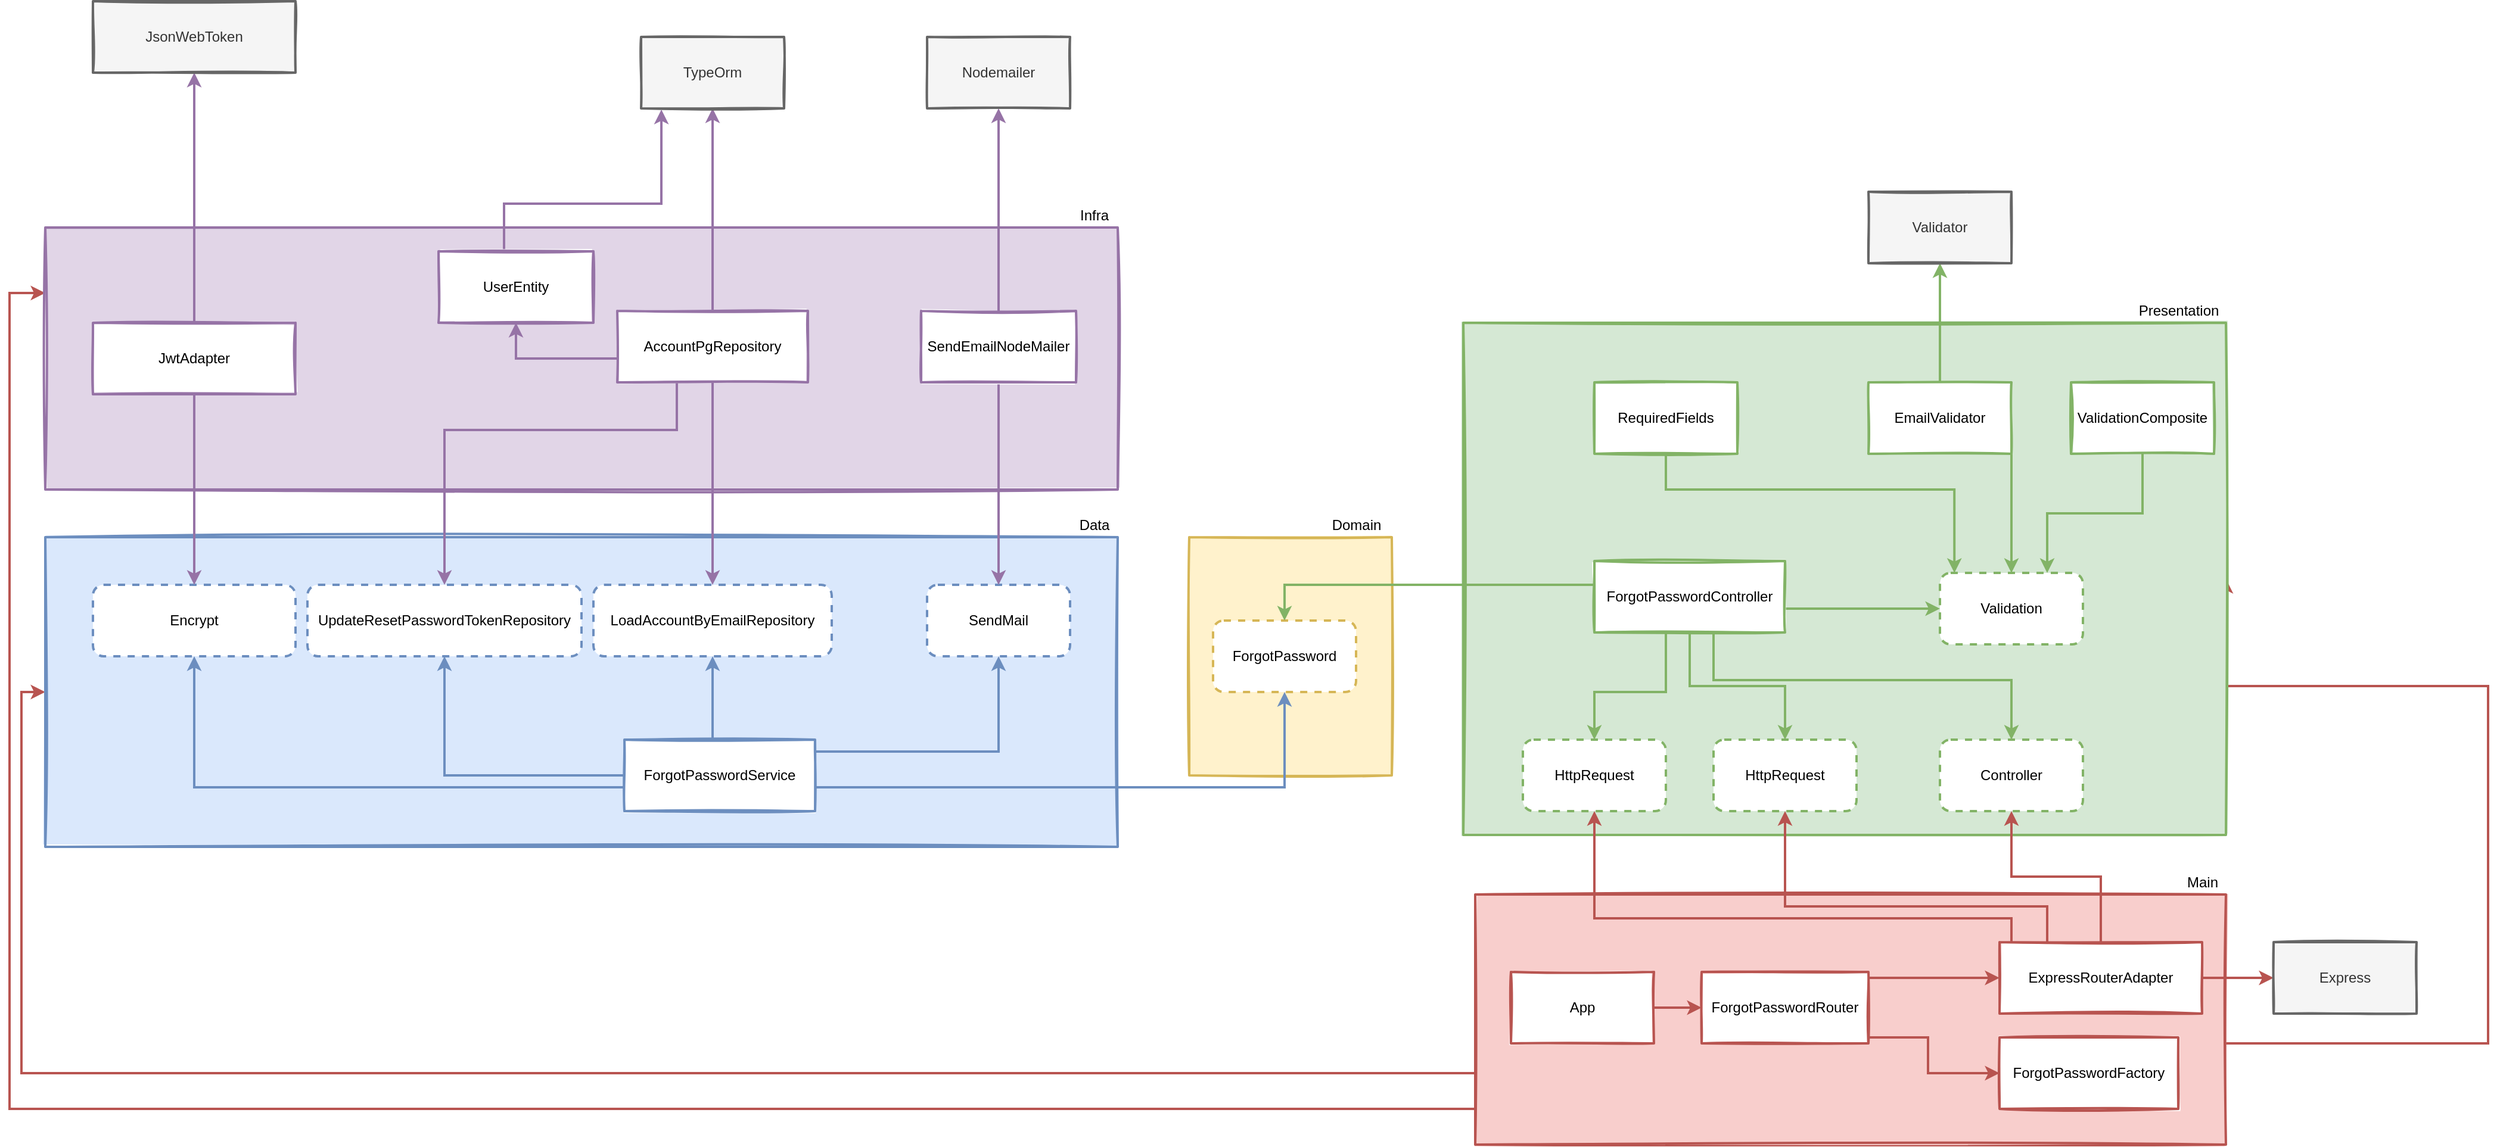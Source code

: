 <mxfile version="12.2.4" pages="1"><diagram id="0gVaaJ1LsQKX9ywpsDqI" name="Page-1"><mxGraphModel dx="2038" dy="1564" grid="1" gridSize="10" guides="1" tooltips="1" connect="1" arrows="1" fold="1" page="1" pageScale="1" pageWidth="827" pageHeight="1169" math="0" shadow="0"><root><mxCell id="0"/><mxCell id="1" parent="0"/><mxCell id="133" style="edgeStyle=orthogonalEdgeStyle;rounded=0;orthogonalLoop=1;jettySize=auto;html=1;entryX=1;entryY=0.5;entryDx=0;entryDy=0;strokeWidth=2;fillColor=#f8cecc;strokeColor=#b85450;" parent="1" source="137" target="148" edge="1"><mxGeometry relative="1" as="geometry"><Array as="points"><mxPoint x="1070" y="805"/><mxPoint x="1070" y="505"/></Array></mxGeometry></mxCell><mxCell id="135" style="edgeStyle=orthogonalEdgeStyle;rounded=0;orthogonalLoop=1;jettySize=auto;html=1;entryX=0;entryY=0.5;entryDx=0;entryDy=0;strokeWidth=2;fillColor=#f8cecc;strokeColor=#b85450;" parent="1" source="137" target="165" edge="1"><mxGeometry relative="1" as="geometry"><Array as="points"><mxPoint x="-1000" y="830"/><mxPoint x="-1000" y="510"/></Array></mxGeometry></mxCell><mxCell id="136" style="edgeStyle=orthogonalEdgeStyle;rounded=0;orthogonalLoop=1;jettySize=auto;html=1;entryX=0;entryY=0.25;entryDx=0;entryDy=0;strokeWidth=2;fillColor=#f8cecc;strokeColor=#b85450;" parent="1" source="137" target="175" edge="1"><mxGeometry relative="1" as="geometry"><Array as="points"><mxPoint x="-1010" y="860"/><mxPoint x="-1010" y="175"/></Array></mxGeometry></mxCell><mxCell id="137" value="" style="rounded=0;whiteSpace=wrap;html=1;fillColor=#f8cecc;strokeColor=#b85450;strokeWidth=2;sketch=1;fillStyle=solid;shadow=0;" parent="1" vertex="1"><mxGeometry x="220" y="680" width="630" height="210" as="geometry"/></mxCell><mxCell id="138" value="" style="edgeStyle=orthogonalEdgeStyle;rounded=0;orthogonalLoop=1;jettySize=auto;html=1;strokeWidth=2;fillColor=#f8cecc;strokeColor=#b85450;" parent="1" source="139" target="142" edge="1"><mxGeometry relative="1" as="geometry"/></mxCell><mxCell id="139" value="App" style="rounded=0;whiteSpace=wrap;html=1;sketch=1;strokeWidth=2;strokeColor=#b85450;fillColor=#FFFFFF;" parent="1" vertex="1"><mxGeometry x="250" y="745" width="120" height="60" as="geometry"/></mxCell><mxCell id="140" value="" style="edgeStyle=orthogonalEdgeStyle;rounded=0;orthogonalLoop=1;jettySize=auto;html=1;strokeWidth=2;fillColor=#f8cecc;strokeColor=#b85450;" parent="1" source="142" target="145" edge="1"><mxGeometry relative="1" as="geometry"><Array as="points"><mxPoint x="630" y="750"/><mxPoint x="630" y="750"/></Array></mxGeometry></mxCell><mxCell id="141" style="edgeStyle=orthogonalEdgeStyle;rounded=0;orthogonalLoop=1;jettySize=auto;html=1;entryX=0;entryY=0.5;entryDx=0;entryDy=0;strokeWidth=2;fillColor=#f8cecc;strokeColor=#b85450;" parent="1" source="142" target="146" edge="1"><mxGeometry relative="1" as="geometry"><Array as="points"><mxPoint x="600" y="800"/><mxPoint x="600" y="830"/></Array></mxGeometry></mxCell><mxCell id="142" value="ForgotPasswordRouter" style="rounded=0;whiteSpace=wrap;html=1;sketch=1;strokeWidth=2;strokeColor=#b85450;fillColor=#FFFFFF;shadow=0;glass=0;" parent="1" vertex="1"><mxGeometry x="410" y="745" width="140" height="60" as="geometry"/></mxCell><mxCell id="144" style="edgeStyle=orthogonalEdgeStyle;rounded=0;orthogonalLoop=1;jettySize=auto;html=1;entryX=0;entryY=0.5;entryDx=0;entryDy=0;strokeWidth=2;fillColor=#f8cecc;strokeColor=#b85450;" parent="1" source="145" target="159" edge="1"><mxGeometry relative="1" as="geometry"/></mxCell><mxCell id="145" value="ExpressRouterAdapter" style="rounded=0;whiteSpace=wrap;html=1;sketch=1;strokeWidth=2;strokeColor=#b85450;fillColor=#FFFFFF;shadow=0;glass=0;" parent="1" vertex="1"><mxGeometry x="660" y="720" width="170" height="60" as="geometry"/></mxCell><mxCell id="146" value="ForgotPasswordFactory" style="rounded=0;whiteSpace=wrap;html=1;shadow=0;glass=0;sketch=1;strokeWidth=2;strokeColor=#b85450;fillColor=#FFFFFF;" parent="1" vertex="1"><mxGeometry x="660" y="800" width="150" height="60" as="geometry"/></mxCell><mxCell id="147" value="Main" style="text;html=1;align=center;verticalAlign=middle;resizable=0;points=[];autosize=1;" parent="1" vertex="1"><mxGeometry x="810" y="660" width="40" height="20" as="geometry"/></mxCell><mxCell id="148" value="" style="rounded=0;whiteSpace=wrap;html=1;shadow=0;glass=0;sketch=1;strokeWidth=2;fillColor=#d5e8d4;strokeColor=#82b366;fillStyle=solid;" parent="1" vertex="1"><mxGeometry x="210" y="200" width="640" height="430" as="geometry"/></mxCell><mxCell id="149" value="" style="edgeStyle=orthogonalEdgeStyle;rounded=0;orthogonalLoop=1;jettySize=auto;html=1;strokeWidth=2;fillColor=#d5e8d4;strokeColor=#82b366;" parent="1" source="153" target="154" edge="1"><mxGeometry relative="1" as="geometry"><Array as="points"><mxPoint x="380" y="510"/><mxPoint x="320" y="510"/></Array></mxGeometry></mxCell><mxCell id="150" style="edgeStyle=orthogonalEdgeStyle;rounded=0;orthogonalLoop=1;jettySize=auto;html=1;entryX=0.5;entryY=0;entryDx=0;entryDy=0;strokeWidth=2;fillColor=#d5e8d4;strokeColor=#82b366;" parent="1" source="153" target="155" edge="1"><mxGeometry relative="1" as="geometry"/></mxCell><mxCell id="151" style="edgeStyle=orthogonalEdgeStyle;rounded=0;orthogonalLoop=1;jettySize=auto;html=1;strokeWidth=2;fillColor=#d5e8d4;strokeColor=#82b366;" parent="1" source="153" target="156" edge="1"><mxGeometry relative="1" as="geometry"><Array as="points"><mxPoint x="420" y="500"/><mxPoint x="670" y="500"/></Array></mxGeometry></mxCell><mxCell id="152" style="edgeStyle=orthogonalEdgeStyle;rounded=0;orthogonalLoop=1;jettySize=auto;html=1;strokeWidth=2;fillColor=#d5e8d4;strokeColor=#82b366;" parent="1" source="153" target="187" edge="1"><mxGeometry relative="1" as="geometry"><Array as="points"><mxPoint x="510" y="440"/><mxPoint x="510" y="440"/></Array></mxGeometry></mxCell><mxCell id="153" value="ForgotPasswordController" style="rounded=0;whiteSpace=wrap;html=1;shadow=0;glass=0;sketch=1;strokeWidth=2;strokeColor=#82b366;fillColor=#FFFFFF;" parent="1" vertex="1"><mxGeometry x="320" y="400" width="160" height="60" as="geometry"/></mxCell><mxCell id="154" value="HttpRequest" style="rounded=1;whiteSpace=wrap;html=1;shadow=0;glass=0;sketch=0;strokeWidth=2;strokeColor=#82b366;fillColor=#FFFFFF;dashed=1;" parent="1" vertex="1"><mxGeometry x="260" y="550" width="120" height="60" as="geometry"/></mxCell><mxCell id="155" value="HttpRequest" style="rounded=1;whiteSpace=wrap;html=1;shadow=0;glass=0;sketch=0;strokeWidth=2;strokeColor=#82b366;fillColor=#FFFFFF;dashed=1;" parent="1" vertex="1"><mxGeometry x="420" y="550" width="120" height="60" as="geometry"/></mxCell><mxCell id="156" value="Controller" style="rounded=1;whiteSpace=wrap;html=1;shadow=0;glass=0;sketch=0;strokeWidth=2;strokeColor=#82b366;fillColor=#FFFFFF;dashed=1;" parent="1" vertex="1"><mxGeometry x="610" y="550" width="120" height="60" as="geometry"/></mxCell><mxCell id="157" style="edgeStyle=orthogonalEdgeStyle;rounded=0;orthogonalLoop=1;jettySize=auto;html=1;strokeWidth=2;fillColor=#f8cecc;strokeColor=#b85450;" parent="1" source="145" target="155" edge="1"><mxGeometry relative="1" as="geometry"><Array as="points"><mxPoint x="700" y="690"/><mxPoint x="480" y="690"/></Array></mxGeometry></mxCell><mxCell id="158" style="edgeStyle=orthogonalEdgeStyle;rounded=0;orthogonalLoop=1;jettySize=auto;html=1;strokeWidth=2;fillColor=#f8cecc;strokeColor=#b85450;" parent="1" source="145" target="156" edge="1"><mxGeometry relative="1" as="geometry"/></mxCell><mxCell id="159" value="Express" style="rounded=0;whiteSpace=wrap;html=1;sketch=1;strokeWidth=2;strokeColor=#666666;fillColor=#f5f5f5;shadow=0;glass=0;fontColor=#333333;fillStyle=solid;" parent="1" vertex="1"><mxGeometry x="890" y="720" width="120" height="60" as="geometry"/></mxCell><mxCell id="160" value="" style="rounded=0;whiteSpace=wrap;html=1;shadow=0;glass=0;sketch=1;strokeWidth=2;fillColor=#fff2cc;strokeColor=#d6b656;fillStyle=solid;" parent="1" vertex="1"><mxGeometry x="-20" y="380" width="170" height="200" as="geometry"/></mxCell><mxCell id="161" value="ForgotPassword" style="rounded=1;whiteSpace=wrap;html=1;shadow=0;glass=0;sketch=0;strokeWidth=2;strokeColor=#d6b656;fillColor=#FFFFFF;dashed=1;" parent="1" vertex="1"><mxGeometry y="450" width="120" height="60" as="geometry"/></mxCell><mxCell id="162" style="edgeStyle=orthogonalEdgeStyle;rounded=0;orthogonalLoop=1;jettySize=auto;html=1;entryX=0.5;entryY=0;entryDx=0;entryDy=0;strokeWidth=2;fillColor=#d5e8d4;strokeColor=#82b366;" parent="1" source="153" target="161" edge="1"><mxGeometry relative="1" as="geometry"><Array as="points"><mxPoint x="60" y="420"/></Array></mxGeometry></mxCell><mxCell id="163" value="Domain" style="text;html=1;align=center;verticalAlign=middle;resizable=0;points=[];autosize=1;" parent="1" vertex="1"><mxGeometry x="90" y="360" width="60" height="20" as="geometry"/></mxCell><mxCell id="164" value="Presentation" style="text;html=1;align=center;verticalAlign=middle;resizable=0;points=[];autosize=1;" parent="1" vertex="1"><mxGeometry x="770" y="180" width="80" height="20" as="geometry"/></mxCell><mxCell id="165" value="" style="rounded=0;whiteSpace=wrap;html=1;shadow=0;glass=0;sketch=1;strokeWidth=2;fillColor=#dae8fc;strokeColor=#6c8ebf;fillStyle=solid;" parent="1" vertex="1"><mxGeometry x="-980" y="380" width="900" height="260" as="geometry"/></mxCell><mxCell id="166" style="edgeStyle=orthogonalEdgeStyle;rounded=0;orthogonalLoop=1;jettySize=auto;html=1;strokeWidth=2;fillColor=#dae8fc;strokeColor=#6c8ebf;" parent="1" source="170" target="161" edge="1"><mxGeometry relative="1" as="geometry"><Array as="points"><mxPoint x="60" y="590"/></Array></mxGeometry></mxCell><mxCell id="167" style="edgeStyle=orthogonalEdgeStyle;rounded=0;orthogonalLoop=1;jettySize=auto;html=1;strokeWidth=2;fillColor=#dae8fc;strokeColor=#6c8ebf;" parent="1" source="170" target="172" edge="1"><mxGeometry relative="1" as="geometry"><Array as="points"><mxPoint x="-420" y="520"/><mxPoint x="-420" y="520"/></Array></mxGeometry></mxCell><mxCell id="168" style="edgeStyle=orthogonalEdgeStyle;rounded=0;orthogonalLoop=1;jettySize=auto;html=1;strokeWidth=2;fillColor=#dae8fc;strokeColor=#6c8ebf;" parent="1" source="170" target="171" edge="1"><mxGeometry relative="1" as="geometry"><Array as="points"><mxPoint x="-180" y="560"/></Array></mxGeometry></mxCell><mxCell id="199" style="edgeStyle=orthogonalEdgeStyle;rounded=0;orthogonalLoop=1;jettySize=auto;html=1;entryX=0.5;entryY=1;entryDx=0;entryDy=0;fillColor=#dae8fc;strokeColor=#6c8ebf;strokeWidth=2;" edge="1" parent="1" source="170" target="198"><mxGeometry relative="1" as="geometry"><Array as="points"><mxPoint x="-855" y="590"/></Array></mxGeometry></mxCell><mxCell id="205" style="edgeStyle=orthogonalEdgeStyle;rounded=0;orthogonalLoop=1;jettySize=auto;html=1;strokeWidth=2;fillColor=#dae8fc;strokeColor=#6c8ebf;" edge="1" parent="1" source="170" target="204"><mxGeometry relative="1" as="geometry"/></mxCell><mxCell id="170" value="ForgotPasswordService" style="rounded=0;whiteSpace=wrap;html=1;shadow=0;glass=0;sketch=1;strokeWidth=2;strokeColor=#6c8ebf;fillColor=#FFFFFF;" parent="1" vertex="1"><mxGeometry x="-494" y="550" width="160" height="60" as="geometry"/></mxCell><mxCell id="171" value="SendMail" style="rounded=1;whiteSpace=wrap;html=1;shadow=0;glass=0;sketch=0;strokeWidth=2;strokeColor=#6c8ebf;fillColor=#FFFFFF;dashed=1;" parent="1" vertex="1"><mxGeometry x="-240" y="420" width="120" height="60" as="geometry"/></mxCell><mxCell id="172" value="LoadAccountByEmailRepository" style="rounded=1;whiteSpace=wrap;html=1;shadow=0;glass=0;sketch=0;strokeWidth=2;strokeColor=#6c8ebf;fillColor=#FFFFFF;dashed=1;" parent="1" vertex="1"><mxGeometry x="-520" y="420" width="200" height="60" as="geometry"/></mxCell><mxCell id="174" value="Data" style="text;html=1;align=center;verticalAlign=middle;resizable=0;points=[];autosize=1;" parent="1" vertex="1"><mxGeometry x="-120" y="360" width="40" height="20" as="geometry"/></mxCell><mxCell id="175" value="" style="rounded=0;whiteSpace=wrap;html=1;shadow=0;glass=0;sketch=1;strokeWidth=2;fillColor=#e1d5e7;strokeColor=#9673a6;fillStyle=solid;" parent="1" vertex="1"><mxGeometry x="-980" y="120" width="900" height="220" as="geometry"/></mxCell><mxCell id="176" style="edgeStyle=orthogonalEdgeStyle;rounded=0;orthogonalLoop=1;jettySize=auto;html=1;strokeWidth=2;fillColor=#e1d5e7;strokeColor=#9673a6;" parent="1" source="178" target="171" edge="1"><mxGeometry relative="1" as="geometry"/></mxCell><mxCell id="177" style="edgeStyle=orthogonalEdgeStyle;rounded=0;orthogonalLoop=1;jettySize=auto;html=1;entryX=0.5;entryY=1;entryDx=0;entryDy=0;strokeWidth=2;fillColor=#e1d5e7;strokeColor=#9673a6;" parent="1" source="178" target="184" edge="1"><mxGeometry relative="1" as="geometry"/></mxCell><mxCell id="178" value="SendEmailNodeMailer" style="rounded=0;whiteSpace=wrap;html=1;shadow=0;glass=0;sketch=1;strokeWidth=2;strokeColor=#9673a6;fillColor=#FFFFFF;" parent="1" vertex="1"><mxGeometry x="-245" y="190" width="130" height="60" as="geometry"/></mxCell><mxCell id="179" style="edgeStyle=orthogonalEdgeStyle;rounded=0;orthogonalLoop=1;jettySize=auto;html=1;strokeWidth=2;fillColor=#e1d5e7;strokeColor=#9673a6;" parent="1" source="183" target="172" edge="1"><mxGeometry relative="1" as="geometry"><Array as="points"><mxPoint x="-420" y="310"/><mxPoint x="-420" y="310"/></Array></mxGeometry></mxCell><mxCell id="181" style="edgeStyle=orthogonalEdgeStyle;rounded=0;orthogonalLoop=1;jettySize=auto;html=1;entryX=0.5;entryY=1;entryDx=0;entryDy=0;strokeWidth=2;fillColor=#e1d5e7;strokeColor=#9673a6;" parent="1" source="183" target="185" edge="1"><mxGeometry relative="1" as="geometry"><Array as="points"><mxPoint x="-420" y="40"/><mxPoint x="-420" y="40"/></Array></mxGeometry></mxCell><mxCell id="182" style="edgeStyle=orthogonalEdgeStyle;rounded=0;orthogonalLoop=1;jettySize=auto;html=1;strokeWidth=2;fillColor=#e1d5e7;strokeColor=#9673a6;entryX=0.5;entryY=1;entryDx=0;entryDy=0;" parent="1" source="183" target="197" edge="1"><mxGeometry relative="1" as="geometry"><Array as="points"><mxPoint x="-585" y="230"/></Array></mxGeometry></mxCell><mxCell id="206" style="edgeStyle=orthogonalEdgeStyle;rounded=0;orthogonalLoop=1;jettySize=auto;html=1;strokeWidth=2;fillColor=#e1d5e7;strokeColor=#9673a6;" edge="1" parent="1" source="183" target="204"><mxGeometry relative="1" as="geometry"><Array as="points"><mxPoint x="-450" y="290"/><mxPoint x="-645" y="290"/></Array></mxGeometry></mxCell><mxCell id="183" value="AccountPgRepository" style="rounded=0;whiteSpace=wrap;html=1;shadow=0;glass=0;sketch=1;strokeWidth=2;strokeColor=#9673a6;fillColor=#FFFFFF;" parent="1" vertex="1"><mxGeometry x="-500" y="190" width="160" height="60" as="geometry"/></mxCell><mxCell id="184" value="Nodemailer" style="rounded=0;whiteSpace=wrap;html=1;shadow=0;glass=0;sketch=1;strokeWidth=2;fillColor=#f5f5f5;strokeColor=#666666;fontColor=#333333;fillStyle=solid;" parent="1" vertex="1"><mxGeometry x="-240" y="-40" width="120" height="60" as="geometry"/></mxCell><mxCell id="185" value="TypeOrm" style="rounded=0;whiteSpace=wrap;html=1;shadow=0;glass=0;sketch=1;strokeWidth=2;fillColor=#f5f5f5;strokeColor=#666666;fontColor=#333333;fillStyle=solid;" parent="1" vertex="1"><mxGeometry x="-480" y="-40" width="120" height="60" as="geometry"/></mxCell><mxCell id="186" value="Infra" style="text;html=1;align=center;verticalAlign=middle;resizable=0;points=[];autosize=1;" parent="1" vertex="1"><mxGeometry x="-120" y="100" width="40" height="20" as="geometry"/></mxCell><mxCell id="187" value="Validation" style="rounded=1;whiteSpace=wrap;html=1;shadow=0;glass=0;sketch=0;strokeWidth=2;strokeColor=#82b366;fillColor=#FFFFFF;dashed=1;" parent="1" vertex="1"><mxGeometry x="610" y="410" width="120" height="60" as="geometry"/></mxCell><mxCell id="188" style="edgeStyle=orthogonalEdgeStyle;rounded=0;orthogonalLoop=1;jettySize=auto;html=1;entryX=0.101;entryY=-0.001;entryDx=0;entryDy=0;entryPerimeter=0;fillColor=#d5e8d4;strokeColor=#82b366;strokeWidth=2;" parent="1" source="189" target="187" edge="1"><mxGeometry relative="1" as="geometry"><Array as="points"><mxPoint x="380" y="340"/><mxPoint x="622" y="340"/></Array></mxGeometry></mxCell><mxCell id="189" value="RequiredFields" style="rounded=0;whiteSpace=wrap;html=1;shadow=0;glass=0;sketch=1;strokeWidth=2;strokeColor=#82b366;fillColor=#FFFFFF;" parent="1" vertex="1"><mxGeometry x="320" y="250" width="120" height="60" as="geometry"/></mxCell><mxCell id="190" style="edgeStyle=orthogonalEdgeStyle;rounded=0;orthogonalLoop=1;jettySize=auto;html=1;entryX=0.75;entryY=0;entryDx=0;entryDy=0;strokeWidth=2;fillColor=#d5e8d4;strokeColor=#82b366;" parent="1" source="191" target="187" edge="1"><mxGeometry relative="1" as="geometry"/></mxCell><mxCell id="191" value="ValidationComposite" style="rounded=0;whiteSpace=wrap;html=1;shadow=0;glass=0;sketch=1;strokeWidth=2;strokeColor=#82b366;fillColor=#FFFFFF;" parent="1" vertex="1"><mxGeometry x="720" y="250" width="120" height="60" as="geometry"/></mxCell><mxCell id="192" style="edgeStyle=orthogonalEdgeStyle;rounded=0;orthogonalLoop=1;jettySize=auto;html=1;strokeWidth=2;fillColor=#d5e8d4;strokeColor=#82b366;" parent="1" source="194" target="195" edge="1"><mxGeometry relative="1" as="geometry"/></mxCell><mxCell id="193" style="edgeStyle=orthogonalEdgeStyle;rounded=0;orthogonalLoop=1;jettySize=auto;html=1;strokeWidth=2;fillColor=#d5e8d4;strokeColor=#82b366;" parent="1" source="194" target="187" edge="1"><mxGeometry relative="1" as="geometry"><Array as="points"><mxPoint x="670" y="340"/><mxPoint x="670" y="340"/></Array></mxGeometry></mxCell><mxCell id="194" value="EmailValidator" style="rounded=0;whiteSpace=wrap;html=1;shadow=0;glass=0;sketch=1;strokeWidth=2;strokeColor=#82b366;fillColor=#FFFFFF;" parent="1" vertex="1"><mxGeometry x="550" y="250" width="120" height="60" as="geometry"/></mxCell><mxCell id="195" value="Validator" style="rounded=0;whiteSpace=wrap;html=1;shadow=0;glass=0;sketch=1;strokeWidth=2;fillColor=#f5f5f5;strokeColor=#666666;fontColor=#333333;fillStyle=solid;" parent="1" vertex="1"><mxGeometry x="550" y="90" width="120" height="60" as="geometry"/></mxCell><mxCell id="196" style="edgeStyle=orthogonalEdgeStyle;rounded=0;orthogonalLoop=1;jettySize=auto;html=1;entryX=0.142;entryY=1.017;entryDx=0;entryDy=0;entryPerimeter=0;strokeWidth=2;fillColor=#e1d5e7;strokeColor=#9673a6;" parent="1" source="197" target="185" edge="1"><mxGeometry relative="1" as="geometry"><Array as="points"><mxPoint x="-595" y="100"/><mxPoint x="-463" y="100"/></Array></mxGeometry></mxCell><mxCell id="197" value="UserEntity" style="rounded=0;whiteSpace=wrap;html=1;shadow=0;glass=0;sketch=1;strokeWidth=2;strokeColor=#9673a6;fillColor=#FFFFFF;" parent="1" vertex="1"><mxGeometry x="-650" y="140" width="130" height="60" as="geometry"/></mxCell><mxCell id="143" style="edgeStyle=orthogonalEdgeStyle;rounded=0;orthogonalLoop=1;jettySize=auto;html=1;strokeWidth=2;fillColor=#f8cecc;strokeColor=#b85450;" parent="1" source="145" target="154" edge="1"><mxGeometry relative="1" as="geometry"><Array as="points"><mxPoint x="670" y="700"/><mxPoint x="320" y="700"/></Array></mxGeometry></mxCell><mxCell id="198" value="Encrypt" style="rounded=1;whiteSpace=wrap;html=1;sketch=0;strokeWidth=2;dashed=1;strokeColor=#6c8ebf;fillColor=#FFFFFF;" vertex="1" parent="1"><mxGeometry x="-940" y="420" width="170" height="60" as="geometry"/></mxCell><mxCell id="202" style="edgeStyle=orthogonalEdgeStyle;rounded=0;orthogonalLoop=1;jettySize=auto;html=1;strokeWidth=2;fillColor=#e1d5e7;strokeColor=#9673a6;" edge="1" parent="1" source="200" target="198"><mxGeometry relative="1" as="geometry"><Array as="points"><mxPoint x="-860" y="230"/><mxPoint x="-860" y="450"/></Array></mxGeometry></mxCell><mxCell id="203" style="edgeStyle=orthogonalEdgeStyle;rounded=0;orthogonalLoop=1;jettySize=auto;html=1;strokeWidth=2;fillColor=#e1d5e7;strokeColor=#9673a6;" edge="1" parent="1" source="200" target="201"><mxGeometry relative="1" as="geometry"><Array as="points"><mxPoint x="-855" y="230"/><mxPoint x="-855" y="-40"/></Array></mxGeometry></mxCell><mxCell id="200" value="JwtAdapter" style="rounded=0;whiteSpace=wrap;html=1;sketch=1;strokeWidth=2;strokeColor=#9673a6;fillColor=#FFFFFF;" vertex="1" parent="1"><mxGeometry x="-940" y="200" width="170" height="60" as="geometry"/></mxCell><mxCell id="201" value="JsonWebToken" style="rounded=0;whiteSpace=wrap;html=1;sketch=1;strokeWidth=2;strokeColor=#666666;fillColor=#f5f5f5;fontColor=#333333;fillStyle=solid;" vertex="1" parent="1"><mxGeometry x="-940" y="-70" width="170" height="60" as="geometry"/></mxCell><mxCell id="204" value="UpdateResetPasswordTokenRepository" style="rounded=1;whiteSpace=wrap;html=1;shadow=0;glass=0;sketch=0;strokeWidth=2;strokeColor=#6c8ebf;fillColor=#FFFFFF;dashed=1;" vertex="1" parent="1"><mxGeometry x="-760" y="420" width="230" height="60" as="geometry"/></mxCell></root></mxGraphModel></diagram></mxfile>
